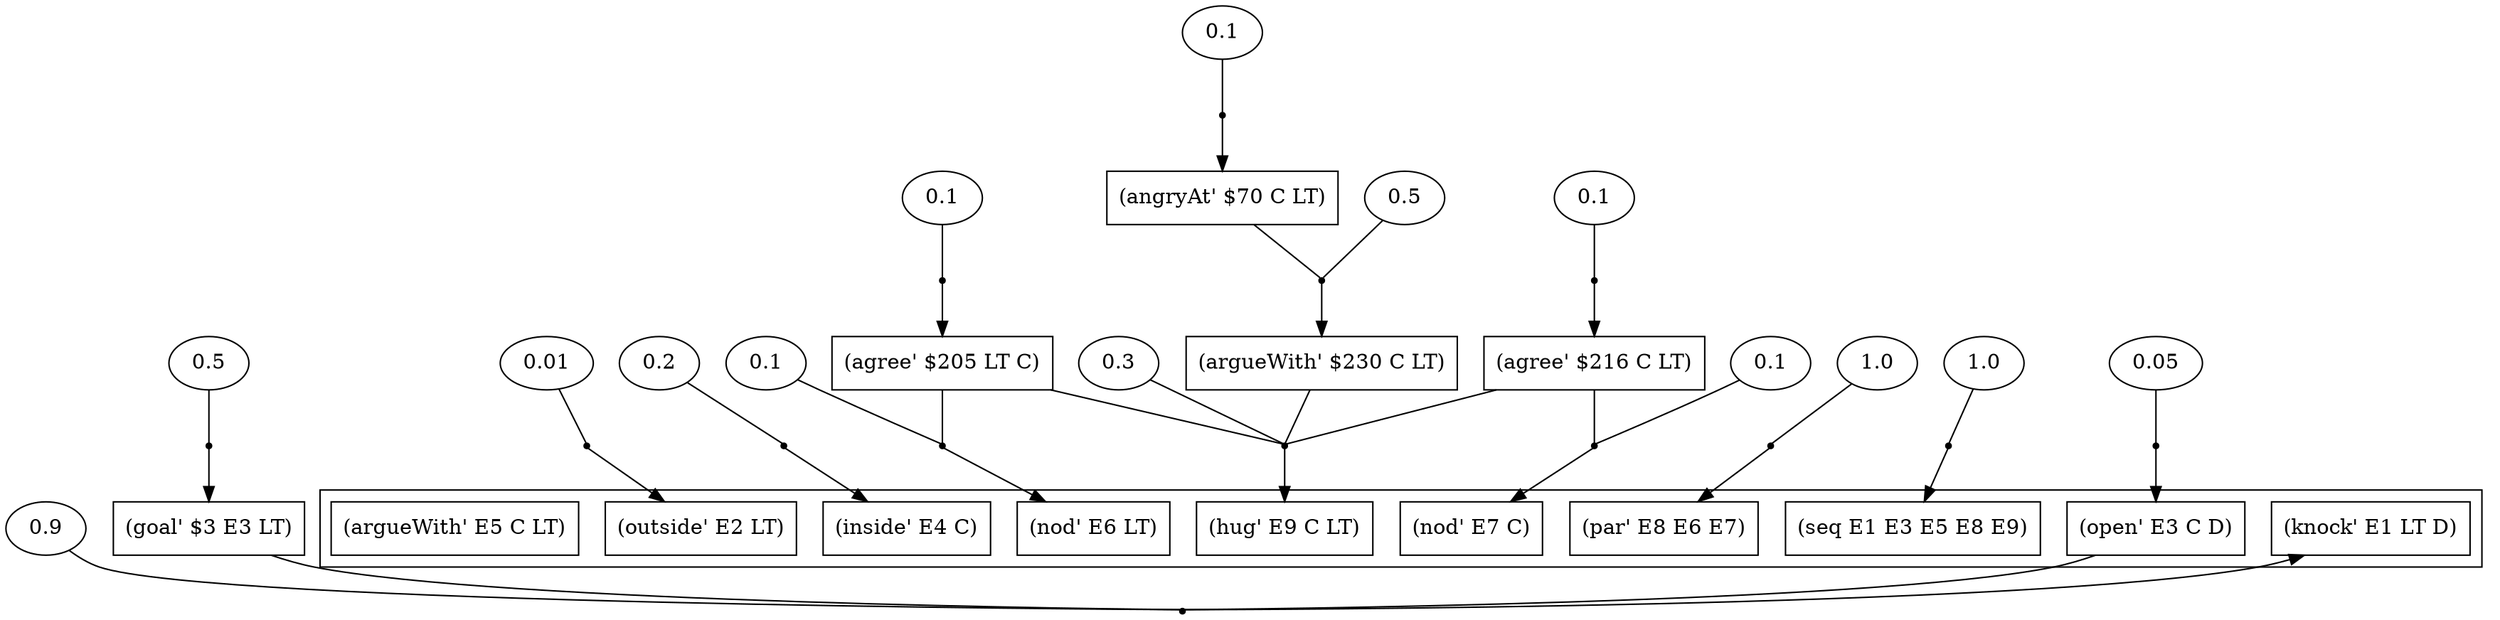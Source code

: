 digraph proof {
 graph [rankdir="TB"]
  e0 [label="0.9"];
  e1 [label="0.05"];
  e2 [label="0.5"];
  e3 [label="0.01"];
  e4 [label="0.2"];
  e5 [label="0.5"];
  e6 [label="0.1"];
  e7 [label="0.1"];
  e8 [label="0.1"];
  e9 [label="0.1"];
  e10 [label="0.1"];
  e11 [label="1.0"];
  e12 [label="0.3"];
  e13 [label="1.0"];
  i0 [shape=box label="(goal' $3 E3 LT)"];
  i1 [shape=box label="(angryAt' $70 C LT)"];
  i2 [shape=box label="(agree' $205 LT C)"];
  i3 [shape=box label="(agree' $216 C LT)"];
  i4 [shape=box label="(argueWith' $230 C LT)"];
  r0 [shape=point];
  r0 -> o0
  o2 -> r0 [arrowhead=none]
  i0 -> r0 [arrowhead=none]
  e0 -> r0 [arrowhead=none]
  r1 [shape=point];
  r1 -> o2
  e1 -> r1 [arrowhead=none]
  r2 [shape=point];
  r2 -> i0
  e2 -> r2 [arrowhead=none]
  r3 [shape=point];
  r3 -> o1
  e3 -> r3 [arrowhead=none]
  r4 [shape=point];
  r4 -> o3
  e4 -> r4 [arrowhead=none]
  r5 [shape=point];
  r5 -> i4
  i1 -> r5 [arrowhead=none]
  e5 -> r5 [arrowhead=none]
  r6 [shape=point];
  r6 -> i1
  e6 -> r6 [arrowhead=none]
  r7 [shape=point];
  r7 -> o5
  i2 -> r7 [arrowhead=none]
  e7 -> r7 [arrowhead=none]
  r8 [shape=point];
  r8 -> i2
  e8 -> r8 [arrowhead=none]
  r9 [shape=point];
  r9 -> o6
  i3 -> r9 [arrowhead=none]
  e9 -> r9 [arrowhead=none]
  r10 [shape=point];
  r10 -> i3
  e10 -> r10 [arrowhead=none]
  r11 [shape=point];
  r11 -> o7
  e11 -> r11 [arrowhead=none]
  r12 [shape=point];
  r12 -> o8
  i4 -> r12 [arrowhead=none]
  i3 -> r12 [arrowhead=none]
  i2 -> r12 [arrowhead=none]
  e12 -> r12 [arrowhead=none]
  r13 [shape=point];
  r13 -> o9
  e13 -> r13 [arrowhead=none]
 subgraph cluster {  o0 [shape=box label="(knock' E1 LT D)"];
  o1 [shape=box label="(outside' E2 LT)"];
  o2 [shape=box label="(open' E3 C D)"];
  o3 [shape=box label="(inside' E4 C)"];
  o4 [shape=box label="(argueWith' E5 C LT)"];
  o5 [shape=box label="(nod' E6 LT)"];
  o6 [shape=box label="(nod' E7 C)"];
  o7 [shape=box label="(par' E8 E6 E7)"];
  o8 [shape=box label="(hug' E9 C LT)"];
  o9 [shape=box label="(seq E1 E3 E5 E8 E9)"];
 }
}

